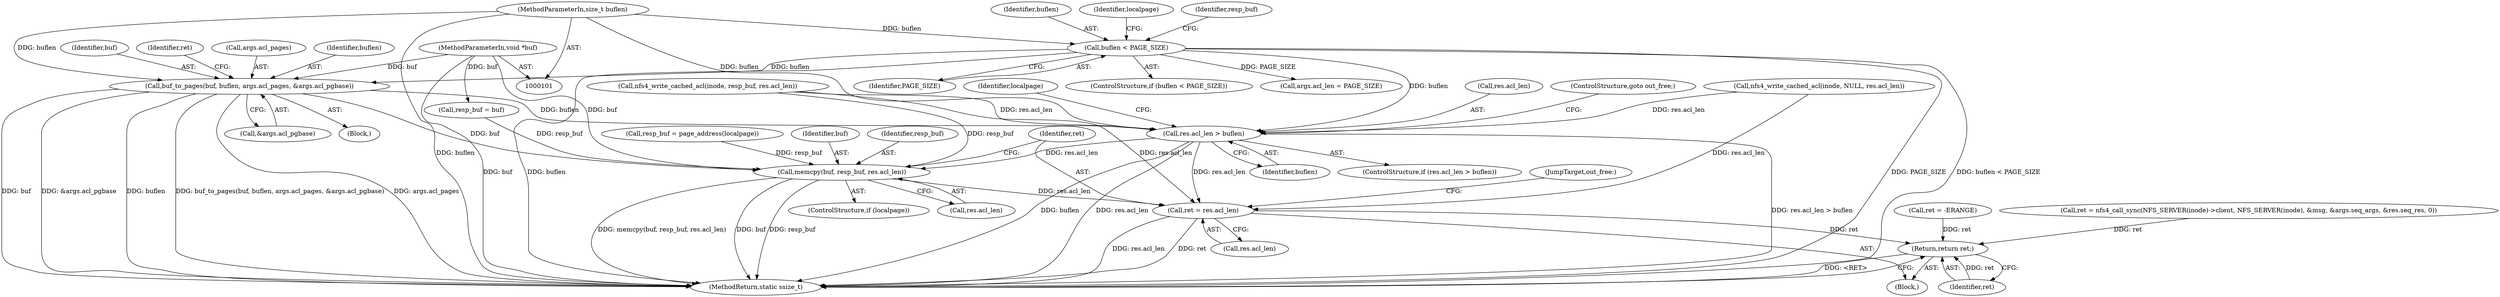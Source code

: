digraph "1_linux_bf118a342f10dafe44b14451a1392c3254629a1f@pointer" {
"1000158" [label="(Call,buf_to_pages(buf, buflen, args.acl_pages, &args.acl_pgbase))"];
"1000103" [label="(MethodParameterIn,void *buf)"];
"1000117" [label="(Call,buflen < PAGE_SIZE)"];
"1000104" [label="(MethodParameterIn,size_t buflen)"];
"1000220" [label="(Call,res.acl_len > buflen)"];
"1000228" [label="(Call,memcpy(buf, resp_buf, res.acl_len))"];
"1000234" [label="(Call,ret = res.acl_len)"];
"1000244" [label="(Return,return ret;)"];
"1000234" [label="(Call,ret = res.acl_len)"];
"1000244" [label="(Return,return ret;)"];
"1000239" [label="(JumpTarget,out_free:)"];
"1000116" [label="(ControlStructure,if (buflen < PAGE_SIZE))"];
"1000155" [label="(Call,resp_buf = buf)"];
"1000158" [label="(Call,buf_to_pages(buf, buflen, args.acl_pages, &args.acl_pgbase))"];
"1000148" [label="(Call,args.acl_len = PAGE_SIZE)"];
"1000159" [label="(Identifier,buf)"];
"1000219" [label="(ControlStructure,if (res.acl_len > buflen))"];
"1000199" [label="(Call,nfs4_write_cached_acl(inode, NULL, res.acl_len))"];
"1000125" [label="(Call,resp_buf = page_address(localpage))"];
"1000235" [label="(Identifier,ret)"];
"1000105" [label="(Block,)"];
"1000246" [label="(MethodReturn,static ssize_t)"];
"1000221" [label="(Call,res.acl_len)"];
"1000169" [label="(Identifier,ret)"];
"1000226" [label="(ControlStructure,if (localpage))"];
"1000231" [label="(Call,res.acl_len)"];
"1000229" [label="(Identifier,buf)"];
"1000228" [label="(Call,memcpy(buf, resp_buf, res.acl_len))"];
"1000206" [label="(Call,nfs4_write_cached_acl(inode, resp_buf, res.acl_len))"];
"1000117" [label="(Call,buflen < PAGE_SIZE)"];
"1000119" [label="(Identifier,PAGE_SIZE)"];
"1000225" [label="(ControlStructure,goto out_free;)"];
"1000118" [label="(Identifier,buflen)"];
"1000227" [label="(Identifier,localpage)"];
"1000236" [label="(Call,res.acl_len)"];
"1000215" [label="(Call,ret = -ERANGE)"];
"1000104" [label="(MethodParameterIn,size_t buflen)"];
"1000164" [label="(Call,&args.acl_pgbase)"];
"1000161" [label="(Call,args.acl_pages)"];
"1000230" [label="(Identifier,resp_buf)"];
"1000122" [label="(Identifier,localpage)"];
"1000156" [label="(Identifier,resp_buf)"];
"1000224" [label="(Identifier,buflen)"];
"1000220" [label="(Call,res.acl_len > buflen)"];
"1000160" [label="(Identifier,buflen)"];
"1000103" [label="(MethodParameterIn,void *buf)"];
"1000245" [label="(Identifier,ret)"];
"1000154" [label="(Block,)"];
"1000168" [label="(Call,ret = nfs4_call_sync(NFS_SERVER(inode)->client, NFS_SERVER(inode), &msg, &args.seq_args, &res.seq_res, 0))"];
"1000158" -> "1000154"  [label="AST: "];
"1000158" -> "1000164"  [label="CFG: "];
"1000159" -> "1000158"  [label="AST: "];
"1000160" -> "1000158"  [label="AST: "];
"1000161" -> "1000158"  [label="AST: "];
"1000164" -> "1000158"  [label="AST: "];
"1000169" -> "1000158"  [label="CFG: "];
"1000158" -> "1000246"  [label="DDG: buf"];
"1000158" -> "1000246"  [label="DDG: &args.acl_pgbase"];
"1000158" -> "1000246"  [label="DDG: buflen"];
"1000158" -> "1000246"  [label="DDG: buf_to_pages(buf, buflen, args.acl_pages, &args.acl_pgbase)"];
"1000158" -> "1000246"  [label="DDG: args.acl_pages"];
"1000103" -> "1000158"  [label="DDG: buf"];
"1000117" -> "1000158"  [label="DDG: buflen"];
"1000104" -> "1000158"  [label="DDG: buflen"];
"1000158" -> "1000220"  [label="DDG: buflen"];
"1000158" -> "1000228"  [label="DDG: buf"];
"1000103" -> "1000101"  [label="AST: "];
"1000103" -> "1000246"  [label="DDG: buf"];
"1000103" -> "1000155"  [label="DDG: buf"];
"1000103" -> "1000228"  [label="DDG: buf"];
"1000117" -> "1000116"  [label="AST: "];
"1000117" -> "1000119"  [label="CFG: "];
"1000118" -> "1000117"  [label="AST: "];
"1000119" -> "1000117"  [label="AST: "];
"1000122" -> "1000117"  [label="CFG: "];
"1000156" -> "1000117"  [label="CFG: "];
"1000117" -> "1000246"  [label="DDG: buflen"];
"1000117" -> "1000246"  [label="DDG: PAGE_SIZE"];
"1000117" -> "1000246"  [label="DDG: buflen < PAGE_SIZE"];
"1000104" -> "1000117"  [label="DDG: buflen"];
"1000117" -> "1000148"  [label="DDG: PAGE_SIZE"];
"1000117" -> "1000220"  [label="DDG: buflen"];
"1000104" -> "1000101"  [label="AST: "];
"1000104" -> "1000246"  [label="DDG: buflen"];
"1000104" -> "1000220"  [label="DDG: buflen"];
"1000220" -> "1000219"  [label="AST: "];
"1000220" -> "1000224"  [label="CFG: "];
"1000221" -> "1000220"  [label="AST: "];
"1000224" -> "1000220"  [label="AST: "];
"1000225" -> "1000220"  [label="CFG: "];
"1000227" -> "1000220"  [label="CFG: "];
"1000220" -> "1000246"  [label="DDG: res.acl_len"];
"1000220" -> "1000246"  [label="DDG: res.acl_len > buflen"];
"1000220" -> "1000246"  [label="DDG: buflen"];
"1000206" -> "1000220"  [label="DDG: res.acl_len"];
"1000199" -> "1000220"  [label="DDG: res.acl_len"];
"1000220" -> "1000228"  [label="DDG: res.acl_len"];
"1000220" -> "1000234"  [label="DDG: res.acl_len"];
"1000228" -> "1000226"  [label="AST: "];
"1000228" -> "1000231"  [label="CFG: "];
"1000229" -> "1000228"  [label="AST: "];
"1000230" -> "1000228"  [label="AST: "];
"1000231" -> "1000228"  [label="AST: "];
"1000235" -> "1000228"  [label="CFG: "];
"1000228" -> "1000246"  [label="DDG: memcpy(buf, resp_buf, res.acl_len)"];
"1000228" -> "1000246"  [label="DDG: buf"];
"1000228" -> "1000246"  [label="DDG: resp_buf"];
"1000125" -> "1000228"  [label="DDG: resp_buf"];
"1000206" -> "1000228"  [label="DDG: resp_buf"];
"1000155" -> "1000228"  [label="DDG: resp_buf"];
"1000228" -> "1000234"  [label="DDG: res.acl_len"];
"1000234" -> "1000105"  [label="AST: "];
"1000234" -> "1000236"  [label="CFG: "];
"1000235" -> "1000234"  [label="AST: "];
"1000236" -> "1000234"  [label="AST: "];
"1000239" -> "1000234"  [label="CFG: "];
"1000234" -> "1000246"  [label="DDG: res.acl_len"];
"1000234" -> "1000246"  [label="DDG: ret"];
"1000206" -> "1000234"  [label="DDG: res.acl_len"];
"1000199" -> "1000234"  [label="DDG: res.acl_len"];
"1000234" -> "1000244"  [label="DDG: ret"];
"1000244" -> "1000105"  [label="AST: "];
"1000244" -> "1000245"  [label="CFG: "];
"1000245" -> "1000244"  [label="AST: "];
"1000246" -> "1000244"  [label="CFG: "];
"1000244" -> "1000246"  [label="DDG: <RET>"];
"1000245" -> "1000244"  [label="DDG: ret"];
"1000215" -> "1000244"  [label="DDG: ret"];
"1000168" -> "1000244"  [label="DDG: ret"];
}
